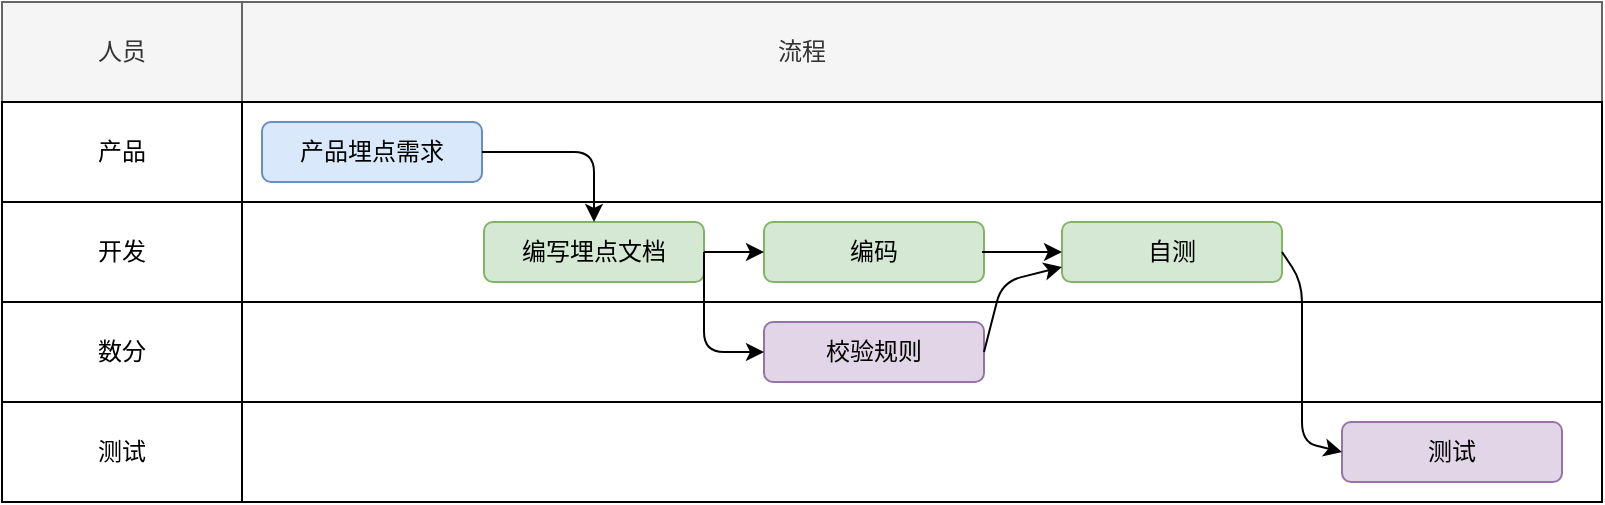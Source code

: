 <mxfile version="14.5.1" type="github">
  <diagram id="9jw4lh4yOVy_fBv2kk-0" name="Page-1">
    <mxGraphModel dx="1426" dy="712" grid="1" gridSize="10" guides="1" tooltips="1" connect="1" arrows="1" fold="1" page="1" pageScale="1" pageWidth="827" pageHeight="1169" math="0" shadow="0">
      <root>
        <mxCell id="0" />
        <mxCell id="1" parent="0" />
        <mxCell id="gyhWbZtTj5z5_0JczLYC-1" value="" style="rounded=0;whiteSpace=wrap;html=1;" vertex="1" parent="1">
          <mxGeometry x="120" y="280" width="800" height="50" as="geometry" />
        </mxCell>
        <mxCell id="mXw4cPEqcgSqH6KCQ-YA-8" value="流程" style="rounded=0;whiteSpace=wrap;html=1;fillColor=#f5f5f5;strokeColor=#666666;fontColor=#333333;" parent="1" vertex="1">
          <mxGeometry x="120" y="80" width="800" height="50" as="geometry" />
        </mxCell>
        <mxCell id="mXw4cPEqcgSqH6KCQ-YA-9" value="" style="rounded=0;whiteSpace=wrap;html=1;" parent="1" vertex="1">
          <mxGeometry x="120" y="130" width="800" height="50" as="geometry" />
        </mxCell>
        <mxCell id="mXw4cPEqcgSqH6KCQ-YA-10" value="" style="rounded=0;whiteSpace=wrap;html=1;" parent="1" vertex="1">
          <mxGeometry x="120" y="180" width="800" height="50" as="geometry" />
        </mxCell>
        <mxCell id="mXw4cPEqcgSqH6KCQ-YA-11" value="人员" style="rounded=0;whiteSpace=wrap;html=1;fillColor=#f5f5f5;strokeColor=#666666;fontColor=#333333;" parent="1" vertex="1">
          <mxGeometry x="120" y="80" width="120" height="50" as="geometry" />
        </mxCell>
        <mxCell id="mXw4cPEqcgSqH6KCQ-YA-12" value="产品" style="rounded=0;whiteSpace=wrap;html=1;" parent="1" vertex="1">
          <mxGeometry x="120" y="130" width="120" height="50" as="geometry" />
        </mxCell>
        <mxCell id="mXw4cPEqcgSqH6KCQ-YA-13" value="开发" style="rounded=0;whiteSpace=wrap;html=1;" parent="1" vertex="1">
          <mxGeometry x="120" y="180" width="120" height="50" as="geometry" />
        </mxCell>
        <mxCell id="mXw4cPEqcgSqH6KCQ-YA-14" value="" style="rounded=0;whiteSpace=wrap;html=1;" parent="1" vertex="1">
          <mxGeometry x="120" y="230" width="800" height="50" as="geometry" />
        </mxCell>
        <mxCell id="mXw4cPEqcgSqH6KCQ-YA-15" value="数分" style="rounded=0;whiteSpace=wrap;html=1;" parent="1" vertex="1">
          <mxGeometry x="120" y="230" width="120" height="50" as="geometry" />
        </mxCell>
        <mxCell id="mXw4cPEqcgSqH6KCQ-YA-2" value="产品埋点需求" style="rounded=1;whiteSpace=wrap;html=1;fillColor=#dae8fc;strokeColor=#6c8ebf;" parent="1" vertex="1">
          <mxGeometry x="250" y="140" width="110" height="30" as="geometry" />
        </mxCell>
        <mxCell id="mXw4cPEqcgSqH6KCQ-YA-3" value="编写埋点文档" style="rounded=1;whiteSpace=wrap;html=1;fillColor=#d5e8d4;strokeColor=#82b366;" parent="1" vertex="1">
          <mxGeometry x="361" y="190" width="110" height="30" as="geometry" />
        </mxCell>
        <mxCell id="mXw4cPEqcgSqH6KCQ-YA-6" value="编码" style="rounded=1;whiteSpace=wrap;html=1;fillColor=#d5e8d4;strokeColor=#82b366;" parent="1" vertex="1">
          <mxGeometry x="501" y="190" width="110" height="30" as="geometry" />
        </mxCell>
        <mxCell id="mXw4cPEqcgSqH6KCQ-YA-7" value="校验规则" style="rounded=1;whiteSpace=wrap;html=1;fillColor=#e1d5e7;strokeColor=#9673a6;" parent="1" vertex="1">
          <mxGeometry x="501" y="240" width="110" height="30" as="geometry" />
        </mxCell>
        <mxCell id="mXw4cPEqcgSqH6KCQ-YA-16" style="edgeStyle=orthogonalEdgeStyle;rounded=0;orthogonalLoop=1;jettySize=auto;html=1;exitX=0.5;exitY=1;exitDx=0;exitDy=0;" parent="1" source="mXw4cPEqcgSqH6KCQ-YA-7" target="mXw4cPEqcgSqH6KCQ-YA-7" edge="1">
          <mxGeometry relative="1" as="geometry" />
        </mxCell>
        <mxCell id="mXw4cPEqcgSqH6KCQ-YA-24" value="" style="endArrow=classic;html=1;exitX=1;exitY=0.5;exitDx=0;exitDy=0;entryX=0.5;entryY=0;entryDx=0;entryDy=0;" parent="1" source="mXw4cPEqcgSqH6KCQ-YA-2" target="mXw4cPEqcgSqH6KCQ-YA-3" edge="1">
          <mxGeometry width="50" height="50" relative="1" as="geometry">
            <mxPoint x="360" y="190" as="sourcePoint" />
            <mxPoint x="410" y="140" as="targetPoint" />
            <Array as="points">
              <mxPoint x="416" y="155" />
            </Array>
          </mxGeometry>
        </mxCell>
        <mxCell id="mXw4cPEqcgSqH6KCQ-YA-25" value="" style="endArrow=classic;html=1;exitX=1;exitY=0.5;exitDx=0;exitDy=0;entryX=0;entryY=0.5;entryDx=0;entryDy=0;" parent="1" source="mXw4cPEqcgSqH6KCQ-YA-3" target="mXw4cPEqcgSqH6KCQ-YA-6" edge="1">
          <mxGeometry width="50" height="50" relative="1" as="geometry">
            <mxPoint x="530" y="230" as="sourcePoint" />
            <mxPoint x="580" y="180" as="targetPoint" />
          </mxGeometry>
        </mxCell>
        <mxCell id="mXw4cPEqcgSqH6KCQ-YA-26" value="" style="endArrow=classic;html=1;exitX=1;exitY=0.5;exitDx=0;exitDy=0;entryX=0;entryY=0.5;entryDx=0;entryDy=0;" parent="1" source="mXw4cPEqcgSqH6KCQ-YA-3" target="mXw4cPEqcgSqH6KCQ-YA-7" edge="1">
          <mxGeometry width="50" height="50" relative="1" as="geometry">
            <mxPoint x="491" y="215" as="sourcePoint" />
            <mxPoint x="511" y="215" as="targetPoint" />
            <Array as="points">
              <mxPoint x="471" y="255" />
            </Array>
          </mxGeometry>
        </mxCell>
        <mxCell id="mXw4cPEqcgSqH6KCQ-YA-28" value="自测" style="rounded=1;whiteSpace=wrap;html=1;fillColor=#d5e8d4;strokeColor=#82b366;" parent="1" vertex="1">
          <mxGeometry x="650" y="190" width="110" height="30" as="geometry" />
        </mxCell>
        <mxCell id="mXw4cPEqcgSqH6KCQ-YA-29" value="" style="endArrow=classic;html=1;" parent="1" edge="1">
          <mxGeometry width="50" height="50" relative="1" as="geometry">
            <mxPoint x="610" y="205" as="sourcePoint" />
            <mxPoint x="650" y="205" as="targetPoint" />
          </mxGeometry>
        </mxCell>
        <mxCell id="mXw4cPEqcgSqH6KCQ-YA-33" value="测试" style="rounded=1;whiteSpace=wrap;html=1;fillColor=#e1d5e7;strokeColor=#9673a6;" parent="1" vertex="1">
          <mxGeometry x="790" y="290" width="110" height="30" as="geometry" />
        </mxCell>
        <mxCell id="mXw4cPEqcgSqH6KCQ-YA-35" value="" style="endArrow=classic;html=1;exitX=1;exitY=0.5;exitDx=0;exitDy=0;entryX=0;entryY=0.75;entryDx=0;entryDy=0;" parent="1" source="mXw4cPEqcgSqH6KCQ-YA-7" target="mXw4cPEqcgSqH6KCQ-YA-28" edge="1">
          <mxGeometry width="50" height="50" relative="1" as="geometry">
            <mxPoint x="620" y="215" as="sourcePoint" />
            <mxPoint x="670" y="215" as="targetPoint" />
            <Array as="points">
              <mxPoint x="620" y="220" />
            </Array>
          </mxGeometry>
        </mxCell>
        <mxCell id="mXw4cPEqcgSqH6KCQ-YA-37" value="" style="endArrow=classic;html=1;entryX=0;entryY=0.5;entryDx=0;entryDy=0;exitX=1;exitY=0.5;exitDx=0;exitDy=0;" parent="1" target="mXw4cPEqcgSqH6KCQ-YA-33" edge="1" source="mXw4cPEqcgSqH6KCQ-YA-28">
          <mxGeometry width="50" height="50" relative="1" as="geometry">
            <mxPoint x="770" y="205" as="sourcePoint" />
            <mxPoint x="820" y="204.5" as="targetPoint" />
            <Array as="points">
              <mxPoint x="770" y="220" />
              <mxPoint x="770" y="300" />
            </Array>
          </mxGeometry>
        </mxCell>
        <mxCell id="gyhWbZtTj5z5_0JczLYC-2" value="测试" style="rounded=0;whiteSpace=wrap;html=1;" vertex="1" parent="1">
          <mxGeometry x="120" y="280" width="120" height="50" as="geometry" />
        </mxCell>
      </root>
    </mxGraphModel>
  </diagram>
</mxfile>
